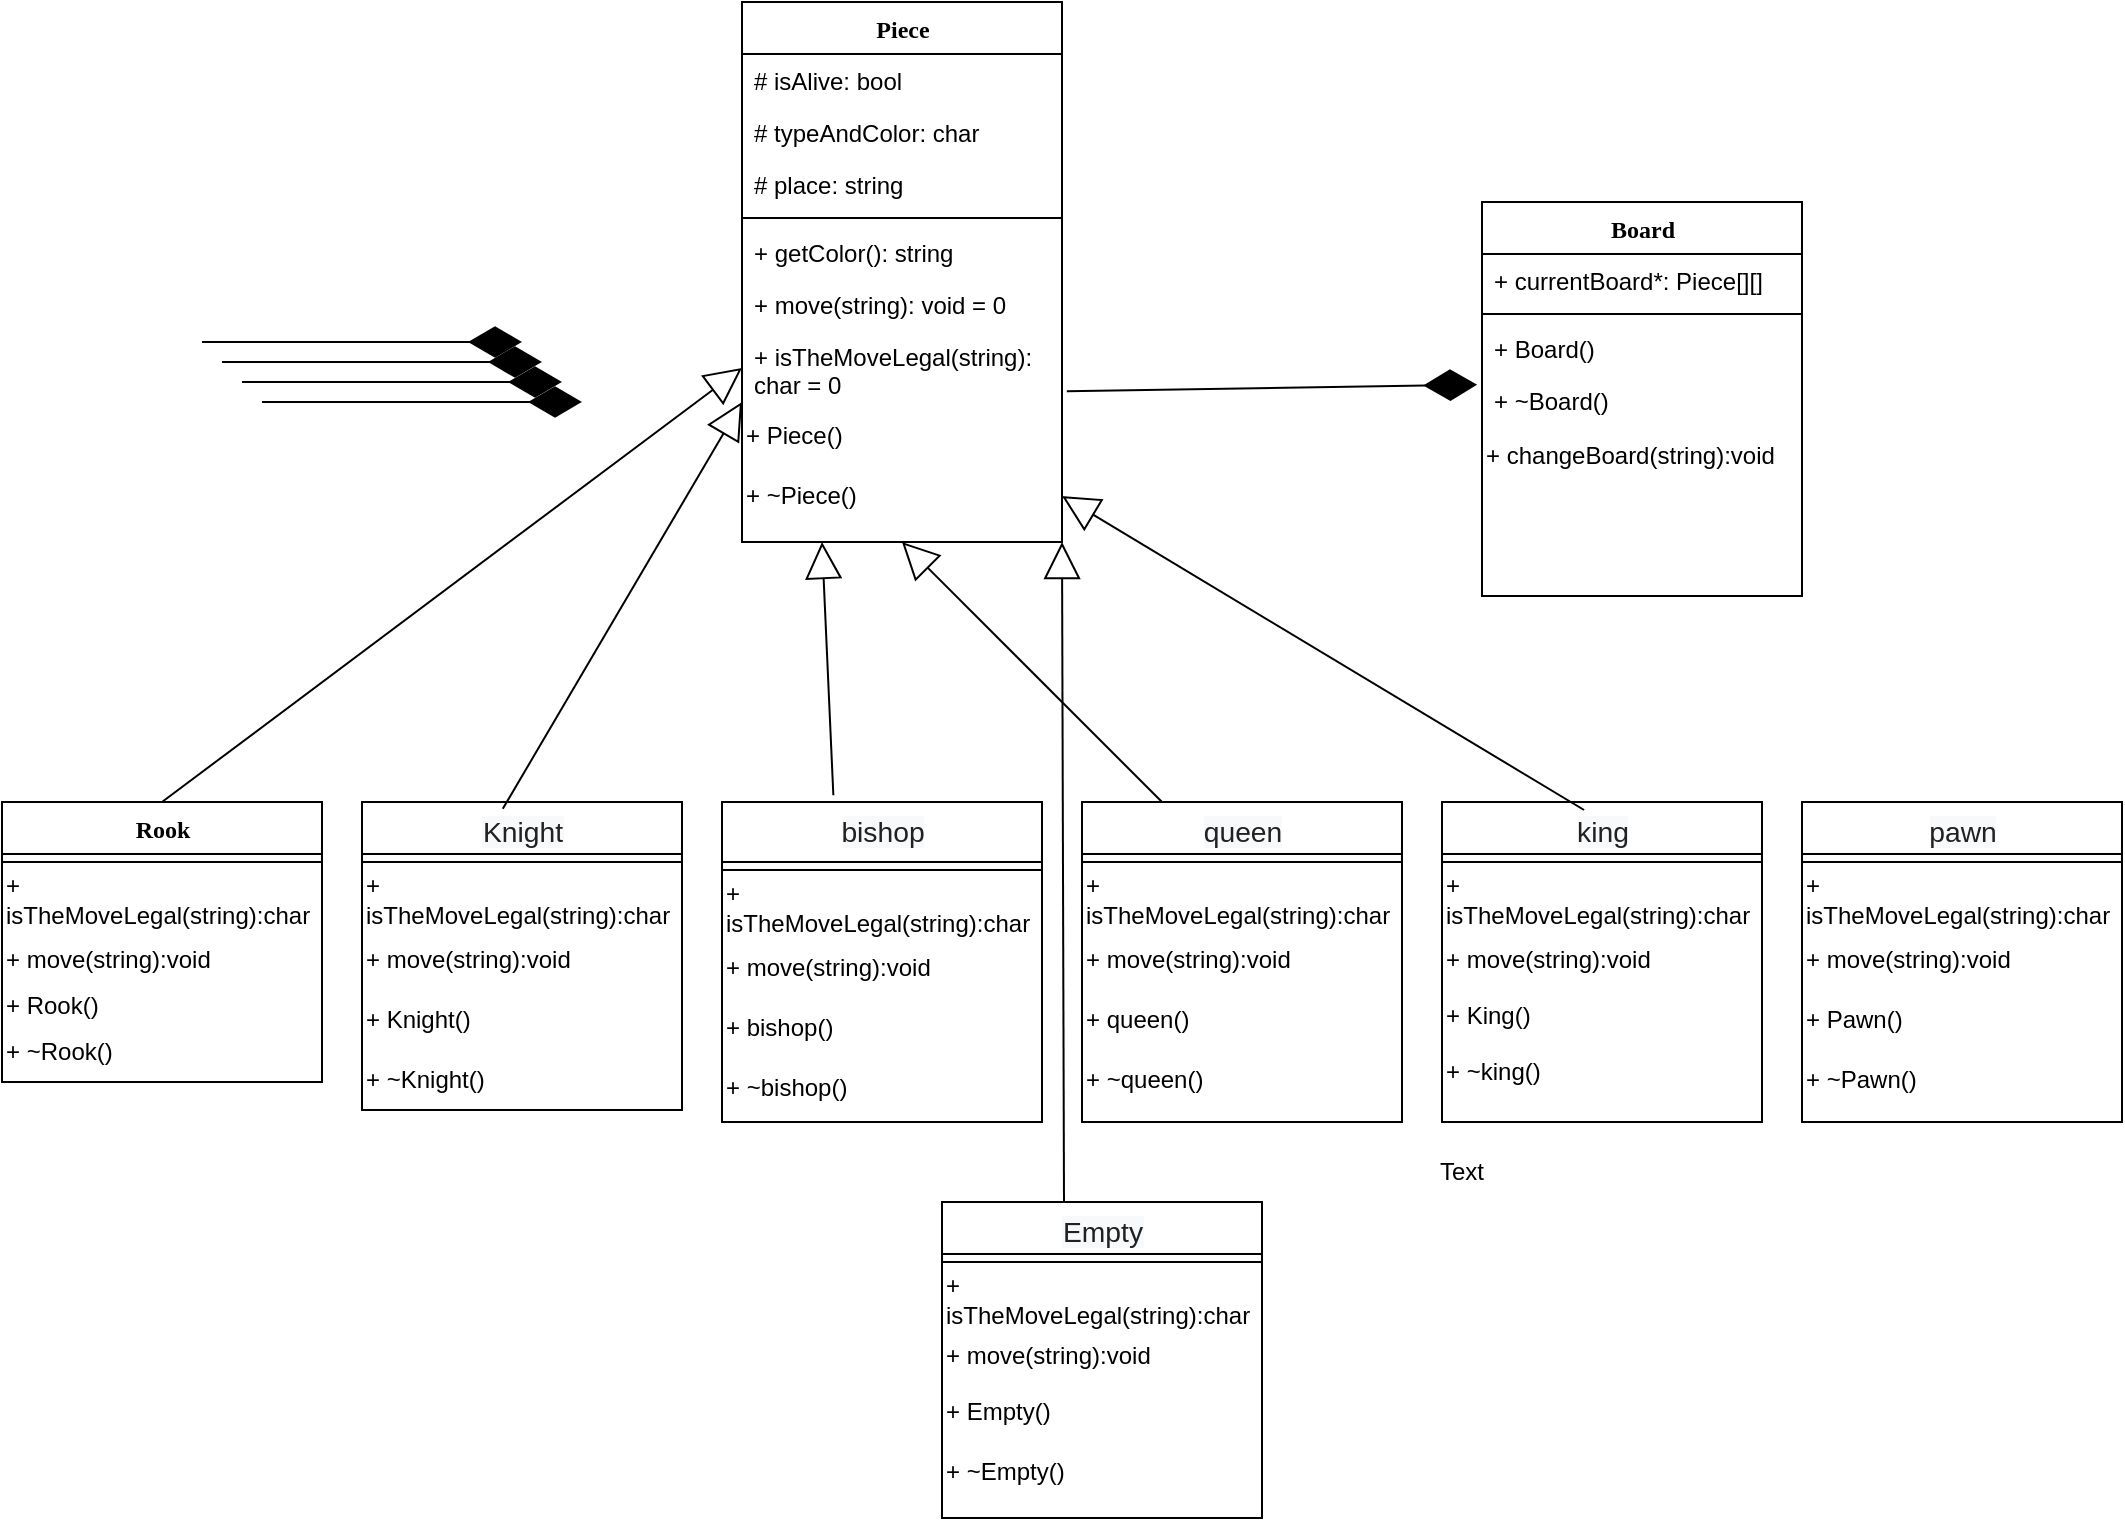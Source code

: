 <mxfile version="25.0.3">
  <diagram name="Page-1" id="9f46799a-70d6-7492-0946-bef42562c5a5">
    <mxGraphModel dx="791" dy="1296" grid="1" gridSize="10" guides="1" tooltips="1" connect="1" arrows="1" fold="1" page="1" pageScale="1" pageWidth="1100" pageHeight="850" background="none" math="0" shadow="0">
      <root>
        <mxCell id="0" />
        <mxCell id="1" parent="0" />
        <mxCell id="78961159f06e98e8-17" value="Rook" style="swimlane;html=1;fontStyle=1;align=center;verticalAlign=top;childLayout=stackLayout;horizontal=1;startSize=26;horizontalStack=0;resizeParent=1;resizeLast=0;collapsible=1;marginBottom=0;swimlaneFillColor=#ffffff;rounded=0;shadow=0;comic=0;labelBackgroundColor=none;strokeWidth=1;fillColor=none;fontFamily=Verdana;fontSize=12" parent="1" vertex="1">
          <mxGeometry x="10" y="160" width="160" height="140" as="geometry" />
        </mxCell>
        <mxCell id="78961159f06e98e8-19" value="" style="line;html=1;strokeWidth=1;fillColor=none;align=left;verticalAlign=middle;spacingTop=-1;spacingLeft=3;spacingRight=3;rotatable=0;labelPosition=right;points=[];portConstraint=eastwest;" parent="78961159f06e98e8-17" vertex="1">
          <mxGeometry y="26" width="160" height="8" as="geometry" />
        </mxCell>
        <mxCell id="8LEPRdTj9i-qdNMeCV59-5" value="+ &lt;span style=&quot;background-color: initial;&quot;&gt;isTheMoveLegal(string):char&lt;/span&gt;" style="text;html=1;align=left;verticalAlign=middle;whiteSpace=wrap;rounded=0;" vertex="1" parent="78961159f06e98e8-17">
          <mxGeometry y="34" width="160" height="30" as="geometry" />
        </mxCell>
        <mxCell id="8LEPRdTj9i-qdNMeCV59-14" value="+ move(string):void" style="text;html=1;align=left;verticalAlign=middle;whiteSpace=wrap;rounded=0;" vertex="1" parent="78961159f06e98e8-17">
          <mxGeometry y="64" width="160" height="30" as="geometry" />
        </mxCell>
        <mxCell id="8LEPRdTj9i-qdNMeCV59-38" value="+ Rook()" style="text;html=1;align=left;verticalAlign=middle;whiteSpace=wrap;rounded=0;" vertex="1" parent="78961159f06e98e8-17">
          <mxGeometry y="94" width="160" height="16" as="geometry" />
        </mxCell>
        <mxCell id="8LEPRdTj9i-qdNMeCV59-39" value="+ ~Rook()" style="text;html=1;align=left;verticalAlign=middle;whiteSpace=wrap;rounded=0;" vertex="1" parent="78961159f06e98e8-17">
          <mxGeometry y="110" width="160" height="30" as="geometry" />
        </mxCell>
        <mxCell id="78961159f06e98e8-30" value="Piece" style="swimlane;html=1;fontStyle=1;align=center;verticalAlign=top;childLayout=stackLayout;horizontal=1;startSize=26;horizontalStack=0;resizeParent=1;resizeLast=0;collapsible=1;marginBottom=0;swimlaneFillColor=#ffffff;rounded=0;shadow=0;comic=0;labelBackgroundColor=none;strokeWidth=1;fillColor=none;fontFamily=Verdana;fontSize=12" parent="1" vertex="1">
          <mxGeometry x="380" y="-240" width="160" height="270" as="geometry" />
        </mxCell>
        <mxCell id="78961159f06e98e8-31" value="# isAlive: bool" style="text;html=1;strokeColor=none;fillColor=none;align=left;verticalAlign=top;spacingLeft=4;spacingRight=4;whiteSpace=wrap;overflow=hidden;rotatable=0;points=[[0,0.5],[1,0.5]];portConstraint=eastwest;" parent="78961159f06e98e8-30" vertex="1">
          <mxGeometry y="26" width="160" height="26" as="geometry" />
        </mxCell>
        <mxCell id="78961159f06e98e8-32" value="# typeAndColor: char" style="text;html=1;strokeColor=none;fillColor=none;align=left;verticalAlign=top;spacingLeft=4;spacingRight=4;whiteSpace=wrap;overflow=hidden;rotatable=0;points=[[0,0.5],[1,0.5]];portConstraint=eastwest;" parent="78961159f06e98e8-30" vertex="1">
          <mxGeometry y="52" width="160" height="26" as="geometry" />
        </mxCell>
        <mxCell id="78961159f06e98e8-33" value="# place: string" style="text;html=1;strokeColor=none;fillColor=none;align=left;verticalAlign=top;spacingLeft=4;spacingRight=4;whiteSpace=wrap;overflow=hidden;rotatable=0;points=[[0,0.5],[1,0.5]];portConstraint=eastwest;" parent="78961159f06e98e8-30" vertex="1">
          <mxGeometry y="78" width="160" height="26" as="geometry" />
        </mxCell>
        <mxCell id="78961159f06e98e8-38" value="" style="line;html=1;strokeWidth=1;fillColor=none;align=left;verticalAlign=middle;spacingTop=-1;spacingLeft=3;spacingRight=3;rotatable=0;labelPosition=right;points=[];portConstraint=eastwest;" parent="78961159f06e98e8-30" vertex="1">
          <mxGeometry y="104" width="160" height="8" as="geometry" />
        </mxCell>
        <mxCell id="78961159f06e98e8-39" value="+ getColor(): string" style="text;html=1;strokeColor=none;fillColor=none;align=left;verticalAlign=top;spacingLeft=4;spacingRight=4;whiteSpace=wrap;overflow=hidden;rotatable=0;points=[[0,0.5],[1,0.5]];portConstraint=eastwest;" parent="78961159f06e98e8-30" vertex="1">
          <mxGeometry y="112" width="160" height="26" as="geometry" />
        </mxCell>
        <mxCell id="78961159f06e98e8-40" value="+ move(string): void = 0" style="text;html=1;strokeColor=none;fillColor=none;align=left;verticalAlign=top;spacingLeft=4;spacingRight=4;whiteSpace=wrap;overflow=hidden;rotatable=0;points=[[0,0.5],[1,0.5]];portConstraint=eastwest;" parent="78961159f06e98e8-30" vertex="1">
          <mxGeometry y="138" width="160" height="26" as="geometry" />
        </mxCell>
        <mxCell id="78961159f06e98e8-42" value="+ isTheMoveLegal(string): char = 0&lt;div&gt;&lt;br&gt;&lt;/div&gt;" style="text;html=1;strokeColor=none;fillColor=none;align=left;verticalAlign=top;spacingLeft=4;spacingRight=4;whiteSpace=wrap;overflow=hidden;rotatable=0;points=[[0,0.5],[1,0.5]];portConstraint=eastwest;" parent="78961159f06e98e8-30" vertex="1">
          <mxGeometry y="164" width="160" height="38" as="geometry" />
        </mxCell>
        <mxCell id="8LEPRdTj9i-qdNMeCV59-3" value="+ Piece()" style="text;html=1;align=left;verticalAlign=middle;whiteSpace=wrap;rounded=0;" vertex="1" parent="78961159f06e98e8-30">
          <mxGeometry y="202" width="160" height="30" as="geometry" />
        </mxCell>
        <mxCell id="8LEPRdTj9i-qdNMeCV59-4" value="+ ~Piece()" style="text;html=1;align=left;verticalAlign=middle;whiteSpace=wrap;rounded=0;" vertex="1" parent="78961159f06e98e8-30">
          <mxGeometry y="232" width="160" height="30" as="geometry" />
        </mxCell>
        <mxCell id="78961159f06e98e8-43" value="Board" style="swimlane;html=1;fontStyle=1;align=center;verticalAlign=top;childLayout=stackLayout;horizontal=1;startSize=26;horizontalStack=0;resizeParent=1;resizeLast=0;collapsible=1;marginBottom=0;swimlaneFillColor=#ffffff;rounded=0;shadow=0;comic=0;labelBackgroundColor=none;strokeWidth=1;fillColor=none;fontFamily=Verdana;fontSize=12" parent="1" vertex="1">
          <mxGeometry x="750" y="-140" width="160" height="197" as="geometry" />
        </mxCell>
        <mxCell id="78961159f06e98e8-44" value="+ currentBoard*: Piece[][]" style="text;html=1;strokeColor=none;fillColor=none;align=left;verticalAlign=top;spacingLeft=4;spacingRight=4;whiteSpace=wrap;overflow=hidden;rotatable=0;points=[[0,0.5],[1,0.5]];portConstraint=eastwest;" parent="78961159f06e98e8-43" vertex="1">
          <mxGeometry y="26" width="160" height="26" as="geometry" />
        </mxCell>
        <mxCell id="78961159f06e98e8-51" value="" style="line;html=1;strokeWidth=1;fillColor=none;align=left;verticalAlign=middle;spacingTop=-1;spacingLeft=3;spacingRight=3;rotatable=0;labelPosition=right;points=[];portConstraint=eastwest;" parent="78961159f06e98e8-43" vertex="1">
          <mxGeometry y="52" width="160" height="8" as="geometry" />
        </mxCell>
        <mxCell id="78961159f06e98e8-52" value="+ Board()" style="text;html=1;strokeColor=none;fillColor=none;align=left;verticalAlign=top;spacingLeft=4;spacingRight=4;whiteSpace=wrap;overflow=hidden;rotatable=0;points=[[0,0.5],[1,0.5]];portConstraint=eastwest;" parent="78961159f06e98e8-43" vertex="1">
          <mxGeometry y="60" width="160" height="26" as="geometry" />
        </mxCell>
        <mxCell id="78961159f06e98e8-53" value="+ ~Board()" style="text;html=1;strokeColor=none;fillColor=none;align=left;verticalAlign=top;spacingLeft=4;spacingRight=4;whiteSpace=wrap;overflow=hidden;rotatable=0;points=[[0,0.5],[1,0.5]];portConstraint=eastwest;" parent="78961159f06e98e8-43" vertex="1">
          <mxGeometry y="86" width="160" height="26" as="geometry" />
        </mxCell>
        <mxCell id="8LEPRdTj9i-qdNMeCV59-11" value="+ changeBoard(string):void" style="text;html=1;align=left;verticalAlign=middle;whiteSpace=wrap;rounded=0;" vertex="1" parent="78961159f06e98e8-43">
          <mxGeometry y="112" width="160" height="30" as="geometry" />
        </mxCell>
        <mxCell id="8LEPRdTj9i-qdNMeCV59-7" value="&lt;div style=&quot;text-align: start;&quot;&gt;&lt;span style=&quot;color: rgb(32, 33, 34); font-family: sans-serif; font-size: 14.138px; font-weight: 400; text-wrap-mode: wrap; background-color: rgb(248, 249, 250);&quot;&gt;Knight&lt;/span&gt;&lt;/div&gt;" style="swimlane;html=1;fontStyle=1;align=center;verticalAlign=top;childLayout=stackLayout;horizontal=1;startSize=26;horizontalStack=0;resizeParent=1;resizeLast=0;collapsible=1;marginBottom=0;swimlaneFillColor=#ffffff;rounded=0;shadow=0;comic=0;labelBackgroundColor=none;strokeWidth=1;fillColor=none;fontFamily=Verdana;fontSize=12" vertex="1" parent="1">
          <mxGeometry x="190" y="160" width="160" height="154" as="geometry" />
        </mxCell>
        <mxCell id="8LEPRdTj9i-qdNMeCV59-8" value="" style="line;html=1;strokeWidth=1;fillColor=none;align=left;verticalAlign=middle;spacingTop=-1;spacingLeft=3;spacingRight=3;rotatable=0;labelPosition=right;points=[];portConstraint=eastwest;" vertex="1" parent="8LEPRdTj9i-qdNMeCV59-7">
          <mxGeometry y="26" width="160" height="8" as="geometry" />
        </mxCell>
        <mxCell id="8LEPRdTj9i-qdNMeCV59-10" value="+ &lt;span style=&quot;background-color: initial;&quot;&gt;isTheMoveLegal(string):char&lt;/span&gt;" style="text;html=1;align=left;verticalAlign=middle;whiteSpace=wrap;rounded=0;" vertex="1" parent="8LEPRdTj9i-qdNMeCV59-7">
          <mxGeometry y="34" width="160" height="30" as="geometry" />
        </mxCell>
        <mxCell id="8LEPRdTj9i-qdNMeCV59-15" value="+ move(string):void" style="text;html=1;align=left;verticalAlign=middle;whiteSpace=wrap;rounded=0;" vertex="1" parent="8LEPRdTj9i-qdNMeCV59-7">
          <mxGeometry y="64" width="160" height="30" as="geometry" />
        </mxCell>
        <mxCell id="8LEPRdTj9i-qdNMeCV59-40" value="+ Knight()" style="text;html=1;align=left;verticalAlign=middle;whiteSpace=wrap;rounded=0;" vertex="1" parent="8LEPRdTj9i-qdNMeCV59-7">
          <mxGeometry y="94" width="160" height="30" as="geometry" />
        </mxCell>
        <mxCell id="8LEPRdTj9i-qdNMeCV59-41" value="+ ~Knight()" style="text;html=1;align=left;verticalAlign=middle;whiteSpace=wrap;rounded=0;" vertex="1" parent="8LEPRdTj9i-qdNMeCV59-7">
          <mxGeometry y="124" width="160" height="30" as="geometry" />
        </mxCell>
        <mxCell id="8LEPRdTj9i-qdNMeCV59-17" value="&lt;div style=&quot;text-align: start;&quot;&gt;&lt;span style=&quot;color: rgb(32, 33, 34); font-family: sans-serif; font-size: 14.138px; font-weight: 400; text-wrap-mode: wrap; background-color: rgb(248, 249, 250);&quot;&gt;bishop&lt;/span&gt;&lt;/div&gt;" style="swimlane;html=1;fontStyle=1;align=center;verticalAlign=top;childLayout=stackLayout;horizontal=1;startSize=30;horizontalStack=0;resizeParent=1;resizeLast=0;collapsible=1;marginBottom=0;swimlaneFillColor=#ffffff;rounded=0;shadow=0;comic=0;labelBackgroundColor=none;strokeWidth=1;fillColor=none;fontFamily=Verdana;fontSize=12" vertex="1" parent="1">
          <mxGeometry x="370" y="160" width="160" height="160" as="geometry" />
        </mxCell>
        <mxCell id="8LEPRdTj9i-qdNMeCV59-18" value="" style="line;html=1;strokeWidth=1;fillColor=none;align=left;verticalAlign=middle;spacingTop=-1;spacingLeft=3;spacingRight=3;rotatable=0;labelPosition=right;points=[];portConstraint=eastwest;" vertex="1" parent="8LEPRdTj9i-qdNMeCV59-17">
          <mxGeometry y="30" width="160" height="8" as="geometry" />
        </mxCell>
        <mxCell id="8LEPRdTj9i-qdNMeCV59-19" value="+ &lt;span style=&quot;background-color: initial;&quot;&gt;isTheMoveLegal(string):char&lt;/span&gt;" style="text;html=1;align=left;verticalAlign=middle;whiteSpace=wrap;rounded=0;" vertex="1" parent="8LEPRdTj9i-qdNMeCV59-17">
          <mxGeometry y="38" width="160" height="30" as="geometry" />
        </mxCell>
        <mxCell id="8LEPRdTj9i-qdNMeCV59-20" value="+ move(string):void" style="text;html=1;align=left;verticalAlign=middle;whiteSpace=wrap;rounded=0;" vertex="1" parent="8LEPRdTj9i-qdNMeCV59-17">
          <mxGeometry y="68" width="160" height="30" as="geometry" />
        </mxCell>
        <mxCell id="8LEPRdTj9i-qdNMeCV59-42" value="+ bishop()" style="text;html=1;align=left;verticalAlign=middle;whiteSpace=wrap;rounded=0;" vertex="1" parent="8LEPRdTj9i-qdNMeCV59-17">
          <mxGeometry y="98" width="160" height="30" as="geometry" />
        </mxCell>
        <mxCell id="8LEPRdTj9i-qdNMeCV59-43" value="+ ~bishop()" style="text;html=1;align=left;verticalAlign=middle;whiteSpace=wrap;rounded=0;" vertex="1" parent="8LEPRdTj9i-qdNMeCV59-17">
          <mxGeometry y="128" width="160" height="30" as="geometry" />
        </mxCell>
        <mxCell id="8LEPRdTj9i-qdNMeCV59-21" value="&lt;div style=&quot;text-align: start;&quot;&gt;&lt;span style=&quot;color: rgb(32, 33, 34); font-family: sans-serif; font-size: 14.138px; font-weight: 400; text-wrap-mode: wrap; background-color: rgb(248, 249, 250);&quot;&gt;queen&lt;/span&gt;&lt;/div&gt;" style="swimlane;html=1;fontStyle=1;align=center;verticalAlign=top;childLayout=stackLayout;horizontal=1;startSize=26;horizontalStack=0;resizeParent=1;resizeLast=0;collapsible=1;marginBottom=0;swimlaneFillColor=#ffffff;rounded=0;shadow=0;comic=0;labelBackgroundColor=none;strokeWidth=1;fillColor=none;fontFamily=Verdana;fontSize=12" vertex="1" parent="1">
          <mxGeometry x="550" y="160" width="160" height="160" as="geometry" />
        </mxCell>
        <mxCell id="8LEPRdTj9i-qdNMeCV59-22" value="" style="line;html=1;strokeWidth=1;fillColor=none;align=left;verticalAlign=middle;spacingTop=-1;spacingLeft=3;spacingRight=3;rotatable=0;labelPosition=right;points=[];portConstraint=eastwest;" vertex="1" parent="8LEPRdTj9i-qdNMeCV59-21">
          <mxGeometry y="26" width="160" height="8" as="geometry" />
        </mxCell>
        <mxCell id="8LEPRdTj9i-qdNMeCV59-23" value="+ &lt;span style=&quot;background-color: initial;&quot;&gt;isTheMoveLegal(string):char&lt;/span&gt;" style="text;html=1;align=left;verticalAlign=middle;whiteSpace=wrap;rounded=0;" vertex="1" parent="8LEPRdTj9i-qdNMeCV59-21">
          <mxGeometry y="34" width="160" height="30" as="geometry" />
        </mxCell>
        <mxCell id="8LEPRdTj9i-qdNMeCV59-24" value="+ move(string):void" style="text;html=1;align=left;verticalAlign=middle;whiteSpace=wrap;rounded=0;" vertex="1" parent="8LEPRdTj9i-qdNMeCV59-21">
          <mxGeometry y="64" width="160" height="30" as="geometry" />
        </mxCell>
        <mxCell id="8LEPRdTj9i-qdNMeCV59-45" value="+ queen()" style="text;html=1;align=left;verticalAlign=middle;whiteSpace=wrap;rounded=0;" vertex="1" parent="8LEPRdTj9i-qdNMeCV59-21">
          <mxGeometry y="94" width="160" height="30" as="geometry" />
        </mxCell>
        <mxCell id="8LEPRdTj9i-qdNMeCV59-46" value="+ ~queen()" style="text;html=1;align=left;verticalAlign=middle;whiteSpace=wrap;rounded=0;" vertex="1" parent="8LEPRdTj9i-qdNMeCV59-21">
          <mxGeometry y="124" width="160" height="30" as="geometry" />
        </mxCell>
        <mxCell id="8LEPRdTj9i-qdNMeCV59-25" value="&lt;div style=&quot;text-align: start;&quot;&gt;&lt;span style=&quot;color: rgb(32, 33, 34); font-family: sans-serif; font-size: 14.138px; font-weight: 400; text-wrap-mode: wrap; background-color: rgb(248, 249, 250);&quot;&gt;king&lt;/span&gt;&lt;/div&gt;" style="swimlane;html=1;fontStyle=1;align=center;verticalAlign=top;childLayout=stackLayout;horizontal=1;startSize=26;horizontalStack=0;resizeParent=1;resizeLast=0;collapsible=1;marginBottom=0;swimlaneFillColor=#ffffff;rounded=0;shadow=0;comic=0;labelBackgroundColor=none;strokeWidth=1;fillColor=none;fontFamily=Verdana;fontSize=12" vertex="1" parent="1">
          <mxGeometry x="730" y="160" width="160" height="160" as="geometry" />
        </mxCell>
        <mxCell id="8LEPRdTj9i-qdNMeCV59-26" value="" style="line;html=1;strokeWidth=1;fillColor=none;align=left;verticalAlign=middle;spacingTop=-1;spacingLeft=3;spacingRight=3;rotatable=0;labelPosition=right;points=[];portConstraint=eastwest;" vertex="1" parent="8LEPRdTj9i-qdNMeCV59-25">
          <mxGeometry y="26" width="160" height="8" as="geometry" />
        </mxCell>
        <mxCell id="8LEPRdTj9i-qdNMeCV59-27" value="+ &lt;span style=&quot;background-color: initial;&quot;&gt;isTheMoveLegal(string):char&lt;/span&gt;" style="text;html=1;align=left;verticalAlign=middle;whiteSpace=wrap;rounded=0;" vertex="1" parent="8LEPRdTj9i-qdNMeCV59-25">
          <mxGeometry y="34" width="160" height="30" as="geometry" />
        </mxCell>
        <mxCell id="8LEPRdTj9i-qdNMeCV59-28" value="+ move(string):void" style="text;html=1;align=left;verticalAlign=middle;whiteSpace=wrap;rounded=0;" vertex="1" parent="8LEPRdTj9i-qdNMeCV59-25">
          <mxGeometry y="64" width="160" height="30" as="geometry" />
        </mxCell>
        <mxCell id="8LEPRdTj9i-qdNMeCV59-13" value="+ King()" style="text;html=1;align=left;verticalAlign=middle;whiteSpace=wrap;rounded=0;" vertex="1" parent="8LEPRdTj9i-qdNMeCV59-25">
          <mxGeometry y="94" width="160" height="26" as="geometry" />
        </mxCell>
        <mxCell id="8LEPRdTj9i-qdNMeCV59-48" value="+ ~king()" style="text;html=1;align=left;verticalAlign=middle;whiteSpace=wrap;rounded=0;" vertex="1" parent="8LEPRdTj9i-qdNMeCV59-25">
          <mxGeometry y="120" width="160" height="30" as="geometry" />
        </mxCell>
        <mxCell id="8LEPRdTj9i-qdNMeCV59-29" value="&lt;div style=&quot;text-align: start;&quot;&gt;&lt;span style=&quot;color: rgb(32, 33, 34); font-family: sans-serif; font-size: 14.138px; font-weight: 400; text-wrap-mode: wrap; background-color: rgb(248, 249, 250);&quot;&gt;pawn&lt;/span&gt;&lt;/div&gt;" style="swimlane;html=1;fontStyle=1;align=center;verticalAlign=top;childLayout=stackLayout;horizontal=1;startSize=26;horizontalStack=0;resizeParent=1;resizeLast=0;collapsible=1;marginBottom=0;swimlaneFillColor=#ffffff;rounded=0;shadow=0;comic=0;labelBackgroundColor=none;strokeWidth=1;fillColor=none;fontFamily=Verdana;fontSize=12" vertex="1" parent="1">
          <mxGeometry x="910" y="160" width="160" height="160" as="geometry" />
        </mxCell>
        <mxCell id="8LEPRdTj9i-qdNMeCV59-30" value="" style="line;html=1;strokeWidth=1;fillColor=none;align=left;verticalAlign=middle;spacingTop=-1;spacingLeft=3;spacingRight=3;rotatable=0;labelPosition=right;points=[];portConstraint=eastwest;" vertex="1" parent="8LEPRdTj9i-qdNMeCV59-29">
          <mxGeometry y="26" width="160" height="8" as="geometry" />
        </mxCell>
        <mxCell id="8LEPRdTj9i-qdNMeCV59-31" value="+ &lt;span style=&quot;background-color: initial;&quot;&gt;isTheMoveLegal(string):char&lt;/span&gt;" style="text;html=1;align=left;verticalAlign=middle;whiteSpace=wrap;rounded=0;" vertex="1" parent="8LEPRdTj9i-qdNMeCV59-29">
          <mxGeometry y="34" width="160" height="30" as="geometry" />
        </mxCell>
        <mxCell id="8LEPRdTj9i-qdNMeCV59-32" value="+ move(string):void" style="text;html=1;align=left;verticalAlign=middle;whiteSpace=wrap;rounded=0;" vertex="1" parent="8LEPRdTj9i-qdNMeCV59-29">
          <mxGeometry y="64" width="160" height="30" as="geometry" />
        </mxCell>
        <mxCell id="8LEPRdTj9i-qdNMeCV59-49" value="+ Pawn()" style="text;html=1;align=left;verticalAlign=middle;whiteSpace=wrap;rounded=0;" vertex="1" parent="8LEPRdTj9i-qdNMeCV59-29">
          <mxGeometry y="94" width="160" height="30" as="geometry" />
        </mxCell>
        <mxCell id="8LEPRdTj9i-qdNMeCV59-50" value="+ ~Pawn()" style="text;html=1;align=left;verticalAlign=middle;whiteSpace=wrap;rounded=0;" vertex="1" parent="8LEPRdTj9i-qdNMeCV59-29">
          <mxGeometry y="124" width="160" height="30" as="geometry" />
        </mxCell>
        <mxCell id="8LEPRdTj9i-qdNMeCV59-33" value="&lt;div style=&quot;text-align: start;&quot;&gt;&lt;font face=&quot;sans-serif&quot; color=&quot;#202122&quot;&gt;&lt;span style=&quot;font-size: 14.138px; font-weight: 400; text-wrap-mode: wrap; background-color: rgb(248, 249, 250);&quot;&gt;Empty&lt;/span&gt;&lt;/font&gt;&lt;/div&gt;" style="swimlane;html=1;fontStyle=1;align=center;verticalAlign=top;childLayout=stackLayout;horizontal=1;startSize=26;horizontalStack=0;resizeParent=1;resizeLast=0;collapsible=1;marginBottom=0;swimlaneFillColor=#ffffff;rounded=0;shadow=0;comic=0;labelBackgroundColor=none;strokeWidth=1;fillColor=none;fontFamily=Verdana;fontSize=12" vertex="1" parent="1">
          <mxGeometry x="480" y="360" width="160" height="158" as="geometry" />
        </mxCell>
        <mxCell id="8LEPRdTj9i-qdNMeCV59-34" value="" style="line;html=1;strokeWidth=1;fillColor=none;align=left;verticalAlign=middle;spacingTop=-1;spacingLeft=3;spacingRight=3;rotatable=0;labelPosition=right;points=[];portConstraint=eastwest;" vertex="1" parent="8LEPRdTj9i-qdNMeCV59-33">
          <mxGeometry y="26" width="160" height="8" as="geometry" />
        </mxCell>
        <mxCell id="8LEPRdTj9i-qdNMeCV59-35" value="+ &lt;span style=&quot;background-color: initial;&quot;&gt;isTheMoveLegal(string):char&lt;/span&gt;" style="text;html=1;align=left;verticalAlign=middle;whiteSpace=wrap;rounded=0;" vertex="1" parent="8LEPRdTj9i-qdNMeCV59-33">
          <mxGeometry y="34" width="160" height="30" as="geometry" />
        </mxCell>
        <mxCell id="8LEPRdTj9i-qdNMeCV59-36" value="+ move(string):void" style="text;html=1;align=left;verticalAlign=middle;whiteSpace=wrap;rounded=0;" vertex="1" parent="8LEPRdTj9i-qdNMeCV59-33">
          <mxGeometry y="64" width="160" height="26" as="geometry" />
        </mxCell>
        <mxCell id="8LEPRdTj9i-qdNMeCV59-52" value="+ Empty()" style="text;html=1;align=left;verticalAlign=middle;whiteSpace=wrap;rounded=0;" vertex="1" parent="8LEPRdTj9i-qdNMeCV59-33">
          <mxGeometry y="90" width="160" height="30" as="geometry" />
        </mxCell>
        <mxCell id="8LEPRdTj9i-qdNMeCV59-53" value="+ ~Empty()" style="text;html=1;align=left;verticalAlign=middle;whiteSpace=wrap;rounded=0;" vertex="1" parent="8LEPRdTj9i-qdNMeCV59-33">
          <mxGeometry y="120" width="160" height="30" as="geometry" />
        </mxCell>
        <mxCell id="8LEPRdTj9i-qdNMeCV59-51" value="Text" style="text;html=1;align=center;verticalAlign=middle;whiteSpace=wrap;rounded=0;" vertex="1" parent="1">
          <mxGeometry x="710" y="330" width="60" height="30" as="geometry" />
        </mxCell>
        <mxCell id="8LEPRdTj9i-qdNMeCV59-54" value="" style="endArrow=block;endSize=16;endFill=0;html=1;rounded=0;exitX=0.5;exitY=0;exitDx=0;exitDy=0;entryX=0;entryY=0.5;entryDx=0;entryDy=0;" edge="1" parent="1" source="78961159f06e98e8-17" target="78961159f06e98e8-42">
          <mxGeometry width="160" relative="1" as="geometry">
            <mxPoint x="140" y="40" as="sourcePoint" />
            <mxPoint x="160" y="130" as="targetPoint" />
          </mxGeometry>
        </mxCell>
        <mxCell id="8LEPRdTj9i-qdNMeCV59-55" value="" style="endArrow=diamondThin;endFill=1;endSize=24;html=1;rounded=0;" edge="1" parent="1">
          <mxGeometry width="160" relative="1" as="geometry">
            <mxPoint x="110" y="-70" as="sourcePoint" />
            <mxPoint x="270" y="-70" as="targetPoint" />
          </mxGeometry>
        </mxCell>
        <mxCell id="8LEPRdTj9i-qdNMeCV59-56" value="" style="endArrow=block;endSize=16;endFill=0;html=1;rounded=0;exitX=0.44;exitY=0.022;exitDx=0;exitDy=0;exitPerimeter=0;" edge="1" parent="1" source="8LEPRdTj9i-qdNMeCV59-7">
          <mxGeometry width="160" relative="1" as="geometry">
            <mxPoint x="260" y="170" as="sourcePoint" />
            <mxPoint x="380" y="-40" as="targetPoint" />
          </mxGeometry>
        </mxCell>
        <mxCell id="8LEPRdTj9i-qdNMeCV59-58" value="" style="endArrow=block;endSize=16;endFill=0;html=1;rounded=0;exitX=0.348;exitY=-0.021;exitDx=0;exitDy=0;exitPerimeter=0;entryX=0.25;entryY=1;entryDx=0;entryDy=0;" edge="1" parent="1" source="8LEPRdTj9i-qdNMeCV59-17" target="78961159f06e98e8-30">
          <mxGeometry width="160" relative="1" as="geometry">
            <mxPoint x="270" y="173" as="sourcePoint" />
            <mxPoint x="390" y="-30" as="targetPoint" />
          </mxGeometry>
        </mxCell>
        <mxCell id="8LEPRdTj9i-qdNMeCV59-59" value="" style="endArrow=block;endSize=16;endFill=0;html=1;rounded=0;exitX=0.25;exitY=0;exitDx=0;exitDy=0;entryX=0.5;entryY=1;entryDx=0;entryDy=0;" edge="1" parent="1" source="8LEPRdTj9i-qdNMeCV59-21" target="78961159f06e98e8-30">
          <mxGeometry width="160" relative="1" as="geometry">
            <mxPoint x="436" y="167" as="sourcePoint" />
            <mxPoint x="430" y="40" as="targetPoint" />
          </mxGeometry>
        </mxCell>
        <mxCell id="8LEPRdTj9i-qdNMeCV59-60" value="" style="endArrow=block;endSize=16;endFill=0;html=1;rounded=0;exitX=0.444;exitY=0.025;exitDx=0;exitDy=0;entryX=1;entryY=0.5;entryDx=0;entryDy=0;exitPerimeter=0;" edge="1" parent="1" source="8LEPRdTj9i-qdNMeCV59-25" target="8LEPRdTj9i-qdNMeCV59-4">
          <mxGeometry width="160" relative="1" as="geometry">
            <mxPoint x="600" y="170" as="sourcePoint" />
            <mxPoint x="470" y="40" as="targetPoint" />
          </mxGeometry>
        </mxCell>
        <mxCell id="8LEPRdTj9i-qdNMeCV59-61" value="" style="endArrow=block;endSize=16;endFill=0;html=1;rounded=0;exitX=0.444;exitY=0.025;exitDx=0;exitDy=0;exitPerimeter=0;entryX=1;entryY=1;entryDx=0;entryDy=0;" edge="1" parent="1" target="78961159f06e98e8-30">
          <mxGeometry width="160" relative="1" as="geometry">
            <mxPoint x="541" y="360" as="sourcePoint" />
            <mxPoint x="540" y="186" as="targetPoint" />
          </mxGeometry>
        </mxCell>
        <mxCell id="8LEPRdTj9i-qdNMeCV59-62" value="" style="endArrow=diamondThin;endFill=1;endSize=24;html=1;rounded=0;" edge="1" parent="1">
          <mxGeometry width="160" relative="1" as="geometry">
            <mxPoint x="120" y="-60" as="sourcePoint" />
            <mxPoint x="280" y="-60" as="targetPoint" />
          </mxGeometry>
        </mxCell>
        <mxCell id="8LEPRdTj9i-qdNMeCV59-63" value="" style="endArrow=diamondThin;endFill=1;endSize=24;html=1;rounded=0;" edge="1" parent="1">
          <mxGeometry width="160" relative="1" as="geometry">
            <mxPoint x="130" y="-50" as="sourcePoint" />
            <mxPoint x="290" y="-50" as="targetPoint" />
          </mxGeometry>
        </mxCell>
        <mxCell id="8LEPRdTj9i-qdNMeCV59-64" value="" style="endArrow=diamondThin;endFill=1;endSize=24;html=1;rounded=0;" edge="1" parent="1">
          <mxGeometry width="160" relative="1" as="geometry">
            <mxPoint x="140" y="-40" as="sourcePoint" />
            <mxPoint x="300" y="-40" as="targetPoint" />
          </mxGeometry>
        </mxCell>
        <mxCell id="8LEPRdTj9i-qdNMeCV59-65" value="" style="endArrow=diamondThin;endFill=1;endSize=24;html=1;rounded=0;entryX=-0.015;entryY=0.205;entryDx=0;entryDy=0;entryPerimeter=0;exitX=1.015;exitY=0.807;exitDx=0;exitDy=0;exitPerimeter=0;" edge="1" parent="1" source="78961159f06e98e8-42" target="78961159f06e98e8-53">
          <mxGeometry width="160" relative="1" as="geometry">
            <mxPoint x="560" y="-50" as="sourcePoint" />
            <mxPoint x="540" y="-100" as="targetPoint" />
          </mxGeometry>
        </mxCell>
      </root>
    </mxGraphModel>
  </diagram>
</mxfile>
